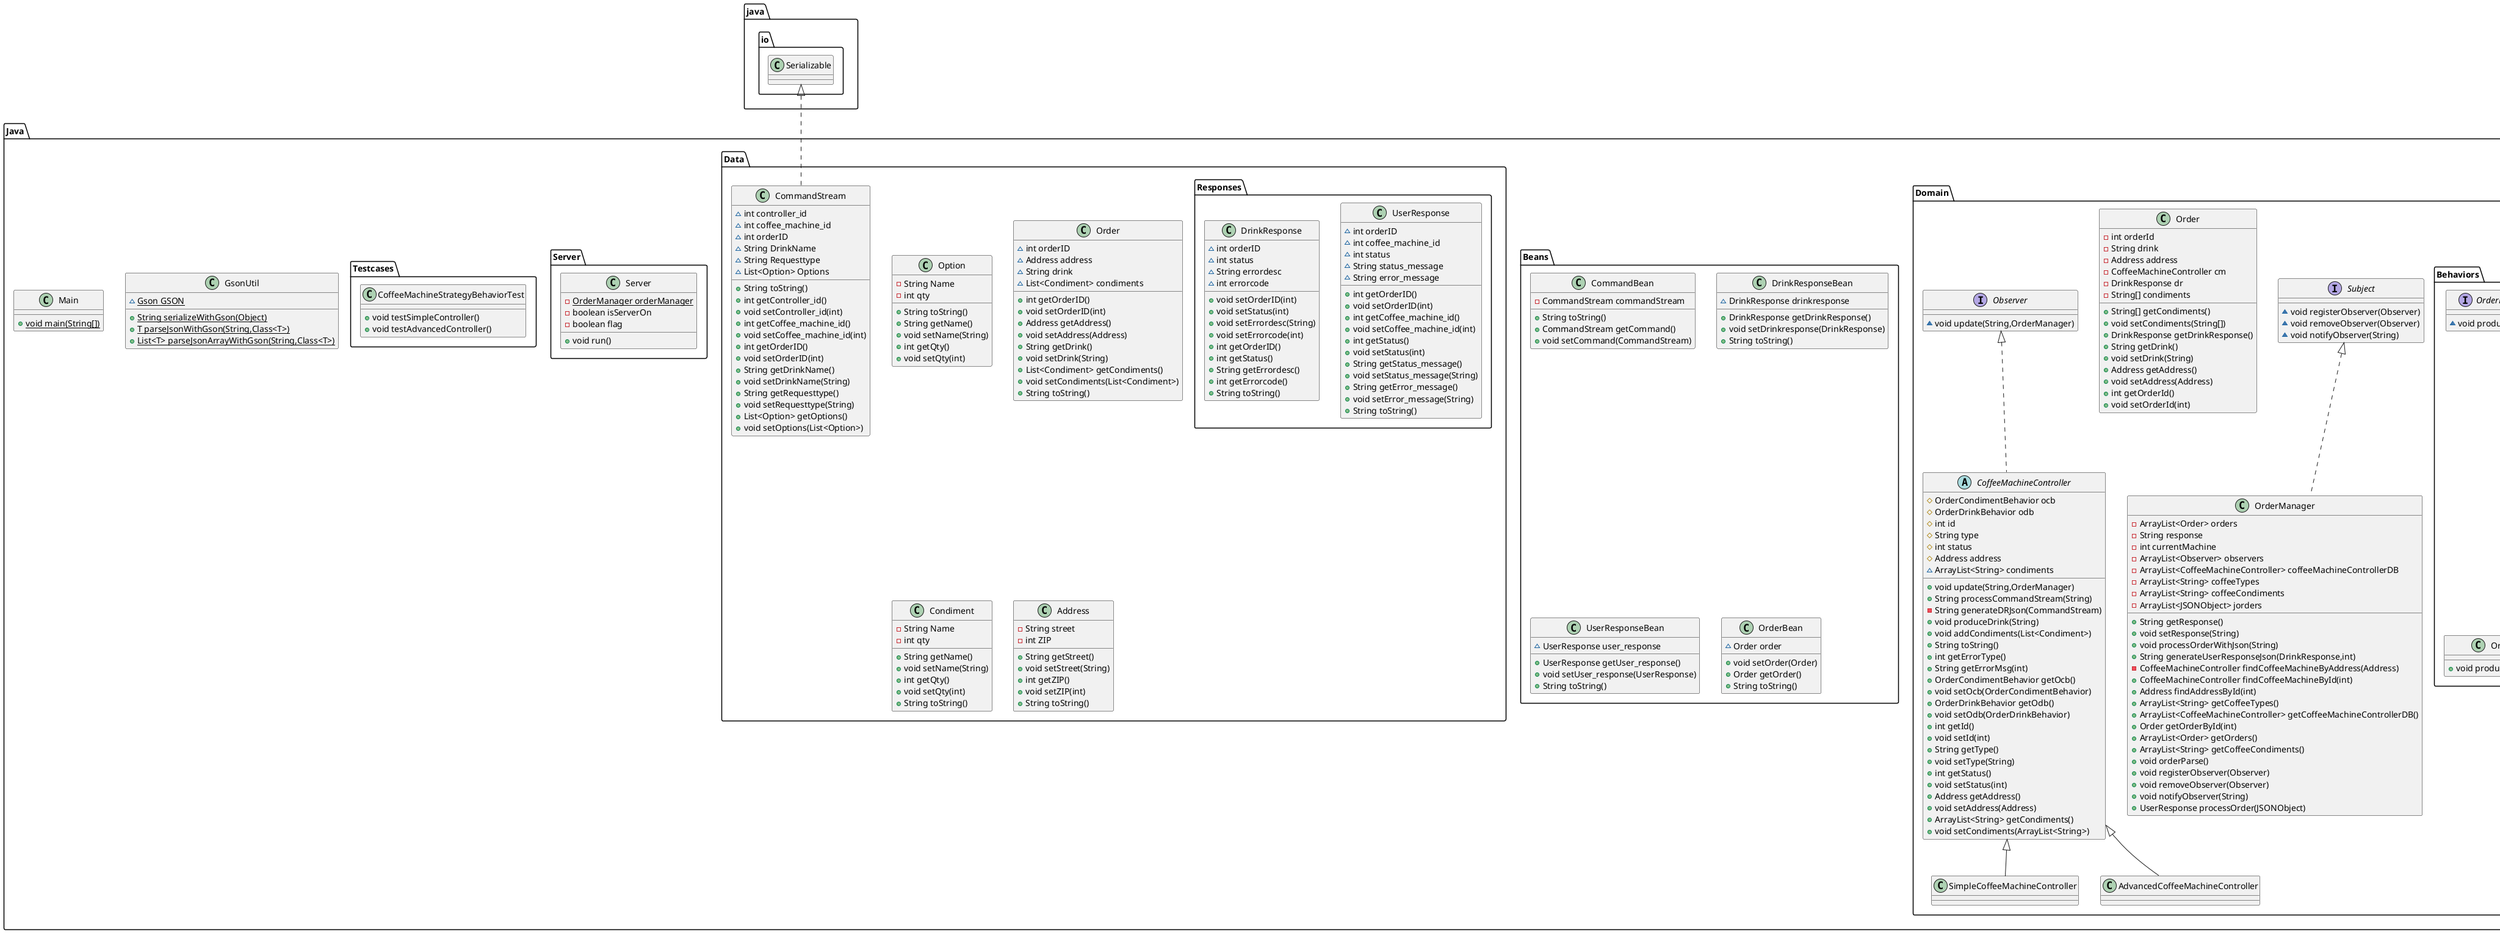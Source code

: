 @startuml
interface Java.Domain.Behaviors.OrderCondimentBehavior {
~ void addCondiments(List<Condiment>)
}
class Java.GsonUtil {
~ {static} Gson GSON
+ {static} String serializeWithGson(Object)
+ {static} T parseJsonWithGson(String,Class<T>)
+ {static} List<T> parseJsonArrayWithGson(String,Class<T>)
}
class Java.Domain.SimpleCoffeeMachineController {
}
class Java.Beans.CommandBean {
- CommandStream commandStream
+ String toString()
+ CommandStream getCommand()
+ void setCommand(CommandStream)
}
class Java.Beans.DrinkResponseBean {
~ DrinkResponse drinkresponse
+ DrinkResponse getDrinkResponse()
+ void setDrinkresponse(DrinkResponse)
+ String toString()
}
class Java.Data.Option {
- String Name
- int qty
+ String toString()
+ String getName()
+ void setName(String)
+ int getQty()
+ void setQty(int)
}
class Java.Domain.Behaviors.AddNoCondiment {
+ void addCondiments(List<Condiment>)
}
class Java.Server.Server {
- {static} OrderManager orderManager
- boolean isServerOn
- boolean flag
+ void run()
}
class Java.Data.Order {
~ int orderID
~ Address address
~ String drink
~ List<Condiment> condiments
+ int getOrderID()
+ void setOrderID(int)
+ Address getAddress()
+ void setAddress(Address)
+ String getDrink()
+ void setDrink(String)
+ List<Condiment> getCondiments()
+ void setCondiments(List<Condiment>)
+ String toString()
}
class Java.Domain.Behaviors.OrderDrink {
+ void produceDrink(String)
}
class Java.Testcases.CoffeeMachineStrategyBehaviorTest {
+ void testSimpleController()
+ void testAdvancedController()
}
interface Java.Domain.Behaviors.OrderDrinkBehavior {
~ void produceDrink(String)
}
interface Java.Domain.Subject {
~ void registerObserver(Observer)
~ void removeObserver(Observer)
~ void notifyObserver(String)
}
class Java.Domain.AdvancedCoffeeMachineController {
}
class Java.Domain.Behaviors.AddCondiment {
+ void addCondiments(List<Condiment>)
}
class Java.Beans.UserResponseBean {
~ UserResponse user_response
+ UserResponse getUser_response()
+ void setUser_response(UserResponse)
+ String toString()
}
class Java.Data.Condiment {
- String Name
- int qty
+ String getName()
+ void setName(String)
+ int getQty()
+ void setQty(int)
+ String toString()
}
class Java.Data.Responses.UserResponse {
~ int orderID
~ int coffee_machine_id
~ int status
~ String status_message
~ String error_message
+ int getOrderID()
+ void setOrderID(int)
+ int getCoffee_machine_id()
+ void setCoffee_machine_id(int)
+ int getStatus()
+ void setStatus(int)
+ String getStatus_message()
+ void setStatus_message(String)
+ String getError_message()
+ void setError_message(String)
+ String toString()
}
class Java.Main {
+ {static} void main(String[])
}
abstract class Java.Domain.CoffeeMachineController {
# OrderCondimentBehavior ocb
# OrderDrinkBehavior odb
# int id
# String type
# int status
# Address address
~ ArrayList<String> condiments
+ void update(String,OrderManager)
+ String processCommandStream(String)
- String generateDRJson(CommandStream)
+ void produceDrink(String)
+ void addCondiments(List<Condiment>)
+ String toString()
+ int getErrorType()
+ String getErrorMsg(int)
+ OrderCondimentBehavior getOcb()
+ void setOcb(OrderCondimentBehavior)
+ OrderDrinkBehavior getOdb()
+ void setOdb(OrderDrinkBehavior)
+ int getId()
+ void setId(int)
+ String getType()
+ void setType(String)
+ int getStatus()
+ void setStatus(int)
+ Address getAddress()
+ void setAddress(Address)
+ ArrayList<String> getCondiments()
+ void setCondiments(ArrayList<String>)
}
class Java.Domain.Order {
- int orderId
- String drink
- Address address
- CoffeeMachineController cm
- DrinkResponse dr
- String[] condiments
+ String[] getCondiments()
+ void setCondiments(String[])
+ DrinkResponse getDrinkResponse()
+ String getDrink()
+ void setDrink(String)
+ Address getAddress()
+ void setAddress(Address)
+ int getOrderId()
+ void setOrderId(int)
}
class Java.Data.CommandStream {
~ int controller_id
~ int coffee_machine_id
~ int orderID
~ String DrinkName
~ String Requesttype
~ List<Option> Options
+ String toString()
+ int getController_id()
+ void setController_id(int)
+ int getCoffee_machine_id()
+ void setCoffee_machine_id(int)
+ int getOrderID()
+ void setOrderID(int)
+ String getDrinkName()
+ void setDrinkName(String)
+ String getRequesttype()
+ void setRequesttype(String)
+ List<Option> getOptions()
+ void setOptions(List<Option>)
}
class Java.Data.Responses.DrinkResponse {
~ int orderID
~ int status
~ String errordesc
~ int errorcode
+ void setOrderID(int)
+ void setStatus(int)
+ void setErrordesc(String)
+ void setErrorcode(int)
+ int getOrderID()
+ int getStatus()
+ String getErrordesc()
+ int getErrorcode()
+ String toString()
}
class Java.Data.Address {
- String street
- int ZIP
+ String getStreet()
+ void setStreet(String)
+ int getZIP()
+ void setZIP(int)
+ String toString()
}
class Java.Domain.OrderManager {
- ArrayList<Order> orders
- String response
- int currentMachine
- ArrayList<Observer> observers
- ArrayList<CoffeeMachineController> coffeeMachineControllerDB
- ArrayList<String> coffeeTypes
- ArrayList<String> coffeeCondiments
- ArrayList<JSONObject> jorders
+ String getResponse()
+ void setResponse(String)
+ void processOrderWithJson(String)
+ String generateUserResponseJson(DrinkResponse,int)
- CoffeeMachineController findCoffeeMachineByAddress(Address)
+ CoffeeMachineController findCoffeeMachineById(int)
+ Address findAddressById(int)
+ ArrayList<String> getCoffeeTypes()
+ ArrayList<CoffeeMachineController> getCoffeeMachineControllerDB()
+ Order getOrderById(int)
+ ArrayList<Order> getOrders()
+ ArrayList<String> getCoffeeCondiments()
+ void orderParse()
+ void registerObserver(Observer)
+ void removeObserver(Observer)
+ void notifyObserver(String)
+ UserResponse processOrder(JSONObject)
}
interface Java.Domain.Observer {
~ void update(String,OrderManager)
}
class Java.Beans.OrderBean {
~ Order order
+ void setOrder(Order)
+ Order getOrder()
+ String toString()
}


Java.Domain.CoffeeMachineController <|-- Java.Domain.SimpleCoffeeMachineController
Java.Domain.Behaviors.OrderCondimentBehavior <|.. Java.Domain.Behaviors.AddNoCondiment
Java.Domain.Behaviors.OrderDrinkBehavior <|.. Java.Domain.Behaviors.OrderDrink
Java.Domain.CoffeeMachineController <|-- Java.Domain.AdvancedCoffeeMachineController
Java.Domain.Behaviors.OrderCondimentBehavior <|.. Java.Domain.Behaviors.AddCondiment
Java.Domain.Observer <|.. Java.Domain.CoffeeMachineController
java.io.Serializable <|.. Java.Data.CommandStream
Java.Domain.Subject <|.. Java.Domain.OrderManager
@enduml